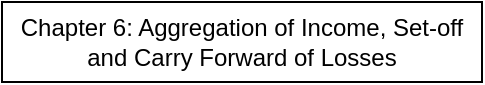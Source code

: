 <mxfile version="15.1.1" type="github"><diagram id="D8pp1TAPfAaHIgd1MpEE" name="Page-1"><mxGraphModel dx="764" dy="432" grid="1" gridSize="10" guides="1" tooltips="1" connect="1" arrows="1" fold="1" page="1" pageScale="1" pageWidth="850" pageHeight="1100" math="0" shadow="0"><root><mxCell id="0"/><mxCell id="1" parent="0"/><mxCell id="TAzYBhNEJsp0tGCk1SkH-1" value="Chapter 6: Aggregation of Income, Set-off and Carry Forward of Losses" style="rounded=0;whiteSpace=wrap;html=1;" vertex="1" parent="1"><mxGeometry x="320" width="240" height="40" as="geometry"/></mxCell></root></mxGraphModel></diagram></mxfile>